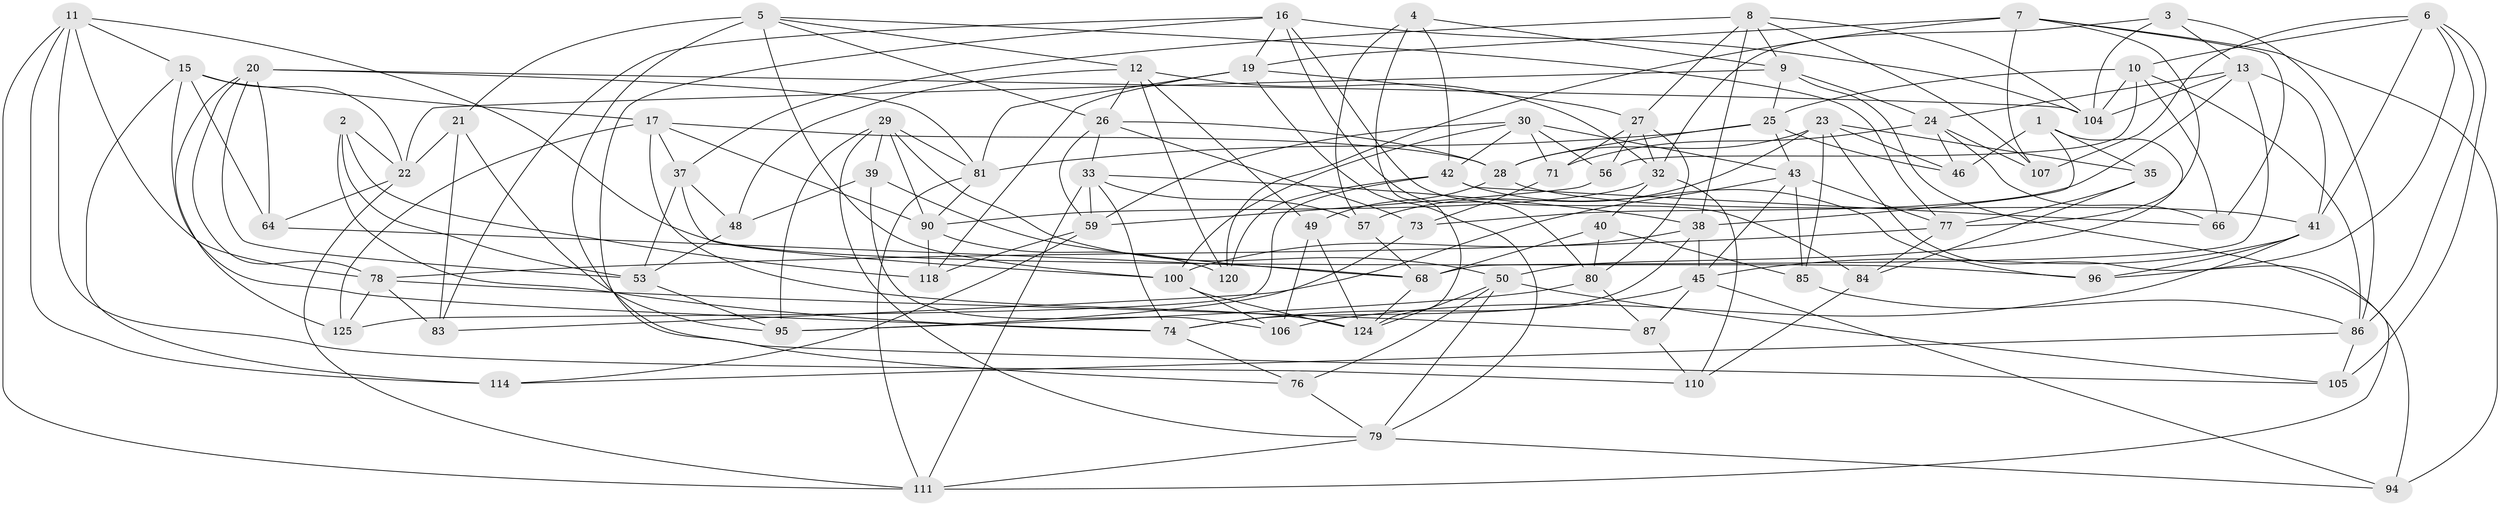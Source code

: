 // Generated by graph-tools (version 1.1) at 2025/52/02/27/25 19:52:29]
// undirected, 80 vertices, 206 edges
graph export_dot {
graph [start="1"]
  node [color=gray90,style=filled];
  1;
  2;
  3;
  4;
  5 [super="+63"];
  6 [super="+18"];
  7 [super="+36"];
  8 [super="+14"];
  9 [super="+117"];
  10 [super="+88"];
  11 [super="+31"];
  12 [super="+34"];
  13 [super="+75"];
  15 [super="+65"];
  16 [super="+55"];
  17 [super="+89"];
  19 [super="+123"];
  20 [super="+98"];
  21;
  22 [super="+115"];
  23 [super="+103"];
  24 [super="+67"];
  25 [super="+126"];
  26 [super="+52"];
  27 [super="+91"];
  28 [super="+69"];
  29 [super="+70"];
  30 [super="+112"];
  32 [super="+102"];
  33 [super="+54"];
  35;
  37 [super="+72"];
  38 [super="+47"];
  39;
  40;
  41 [super="+44"];
  42 [super="+62"];
  43 [super="+58"];
  45 [super="+60"];
  46;
  48;
  49;
  50 [super="+51"];
  53 [super="+61"];
  56;
  57;
  59 [super="+92"];
  64;
  66;
  68 [super="+93"];
  71;
  73;
  74 [super="+108"];
  76;
  77 [super="+101"];
  78 [super="+82"];
  79 [super="+116"];
  80 [super="+121"];
  81 [super="+97"];
  83;
  84;
  85;
  86 [super="+99"];
  87;
  90 [super="+127"];
  94;
  95 [super="+122"];
  96;
  100 [super="+113"];
  104 [super="+109"];
  105;
  106;
  107;
  110;
  111 [super="+119"];
  114;
  118;
  120;
  124 [super="+128"];
  125;
  1 -- 50;
  1 -- 46;
  1 -- 35;
  1 -- 38;
  2 -- 118;
  2 -- 22;
  2 -- 53;
  2 -- 74;
  3 -- 86;
  3 -- 32;
  3 -- 13;
  3 -- 104;
  4 -- 124;
  4 -- 57;
  4 -- 42;
  4 -- 9;
  5 -- 77;
  5 -- 12;
  5 -- 100;
  5 -- 105;
  5 -- 26;
  5 -- 21;
  6 -- 105;
  6 -- 96;
  6 -- 86;
  6 -- 41;
  6 -- 10;
  6 -- 107;
  7 -- 120;
  7 -- 66;
  7 -- 107;
  7 -- 94;
  7 -- 19;
  7 -- 77;
  8 -- 38;
  8 -- 27;
  8 -- 107;
  8 -- 9;
  8 -- 104;
  8 -- 37;
  9 -- 22;
  9 -- 25;
  9 -- 24;
  9 -- 111;
  10 -- 56;
  10 -- 66;
  10 -- 104;
  10 -- 25;
  10 -- 86;
  11 -- 96;
  11 -- 114;
  11 -- 110;
  11 -- 111;
  11 -- 78;
  11 -- 15;
  12 -- 120;
  12 -- 49;
  12 -- 48;
  12 -- 32;
  12 -- 26;
  13 -- 41;
  13 -- 73;
  13 -- 104;
  13 -- 24;
  13 -- 68;
  15 -- 64;
  15 -- 22;
  15 -- 114;
  15 -- 17;
  15 -- 74;
  16 -- 83;
  16 -- 19;
  16 -- 104;
  16 -- 76;
  16 -- 84;
  16 -- 80;
  17 -- 37;
  17 -- 124;
  17 -- 90;
  17 -- 125;
  17 -- 28;
  19 -- 81;
  19 -- 79;
  19 -- 118;
  19 -- 27;
  20 -- 64;
  20 -- 104;
  20 -- 125;
  20 -- 53;
  20 -- 81;
  20 -- 78;
  21 -- 95;
  21 -- 83;
  21 -- 22;
  22 -- 64;
  22 -- 111;
  23 -- 35;
  23 -- 85;
  23 -- 57;
  23 -- 94;
  23 -- 46;
  23 -- 28;
  24 -- 107;
  24 -- 66;
  24 -- 46;
  24 -- 71;
  25 -- 28;
  25 -- 43;
  25 -- 46;
  25 -- 81;
  26 -- 28;
  26 -- 73;
  26 -- 33;
  26 -- 59;
  27 -- 71;
  27 -- 56;
  27 -- 32;
  27 -- 80;
  28 -- 41;
  28 -- 49;
  29 -- 81;
  29 -- 50;
  29 -- 95;
  29 -- 90;
  29 -- 79;
  29 -- 39;
  30 -- 42;
  30 -- 43;
  30 -- 59;
  30 -- 56;
  30 -- 100;
  30 -- 71;
  32 -- 90;
  32 -- 110;
  32 -- 40;
  33 -- 57;
  33 -- 38;
  33 -- 74;
  33 -- 59;
  33 -- 111;
  35 -- 84;
  35 -- 77;
  37 -- 48;
  37 -- 53 [weight=2];
  37 -- 100;
  38 -- 74;
  38 -- 100;
  38 -- 45;
  39 -- 48;
  39 -- 106;
  39 -- 68;
  40 -- 80;
  40 -- 85;
  40 -- 68;
  41 -- 96;
  41 -- 106;
  41 -- 45;
  42 -- 96;
  42 -- 125;
  42 -- 120;
  42 -- 66;
  43 -- 77;
  43 -- 83;
  43 -- 85;
  43 -- 45;
  45 -- 74;
  45 -- 87;
  45 -- 94;
  48 -- 53;
  49 -- 106;
  49 -- 124;
  50 -- 76;
  50 -- 105;
  50 -- 79;
  50 -- 124;
  53 -- 95;
  56 -- 59;
  57 -- 68;
  59 -- 118;
  59 -- 114;
  64 -- 68;
  68 -- 124;
  71 -- 73;
  73 -- 95;
  74 -- 76;
  76 -- 79;
  77 -- 84;
  77 -- 78;
  78 -- 125;
  78 -- 87;
  78 -- 83;
  79 -- 94;
  79 -- 111;
  80 -- 87;
  80 -- 95 [weight=2];
  81 -- 111;
  81 -- 90;
  84 -- 110;
  85 -- 86;
  86 -- 105;
  86 -- 114;
  87 -- 110;
  90 -- 120;
  90 -- 118;
  100 -- 124;
  100 -- 106;
}
